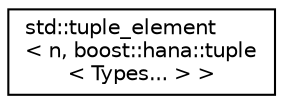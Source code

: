 digraph "Graphical Class Hierarchy"
{
 // LATEX_PDF_SIZE
  edge [fontname="Helvetica",fontsize="10",labelfontname="Helvetica",labelfontsize="10"];
  node [fontname="Helvetica",fontsize="10",shape=record];
  rankdir="LR";
  Node0 [label="std::tuple_element\l\< n, boost::hana::tuple\l\< Types... \> \>",height=0.2,width=0.4,color="black", fillcolor="white", style="filled",URL="$structstd_1_1tuple__element_3_01n_00_01boost_1_1hana_1_1tuple_3_01Types_8_8_8_01_4_01_4.html",tooltip=" "];
}
